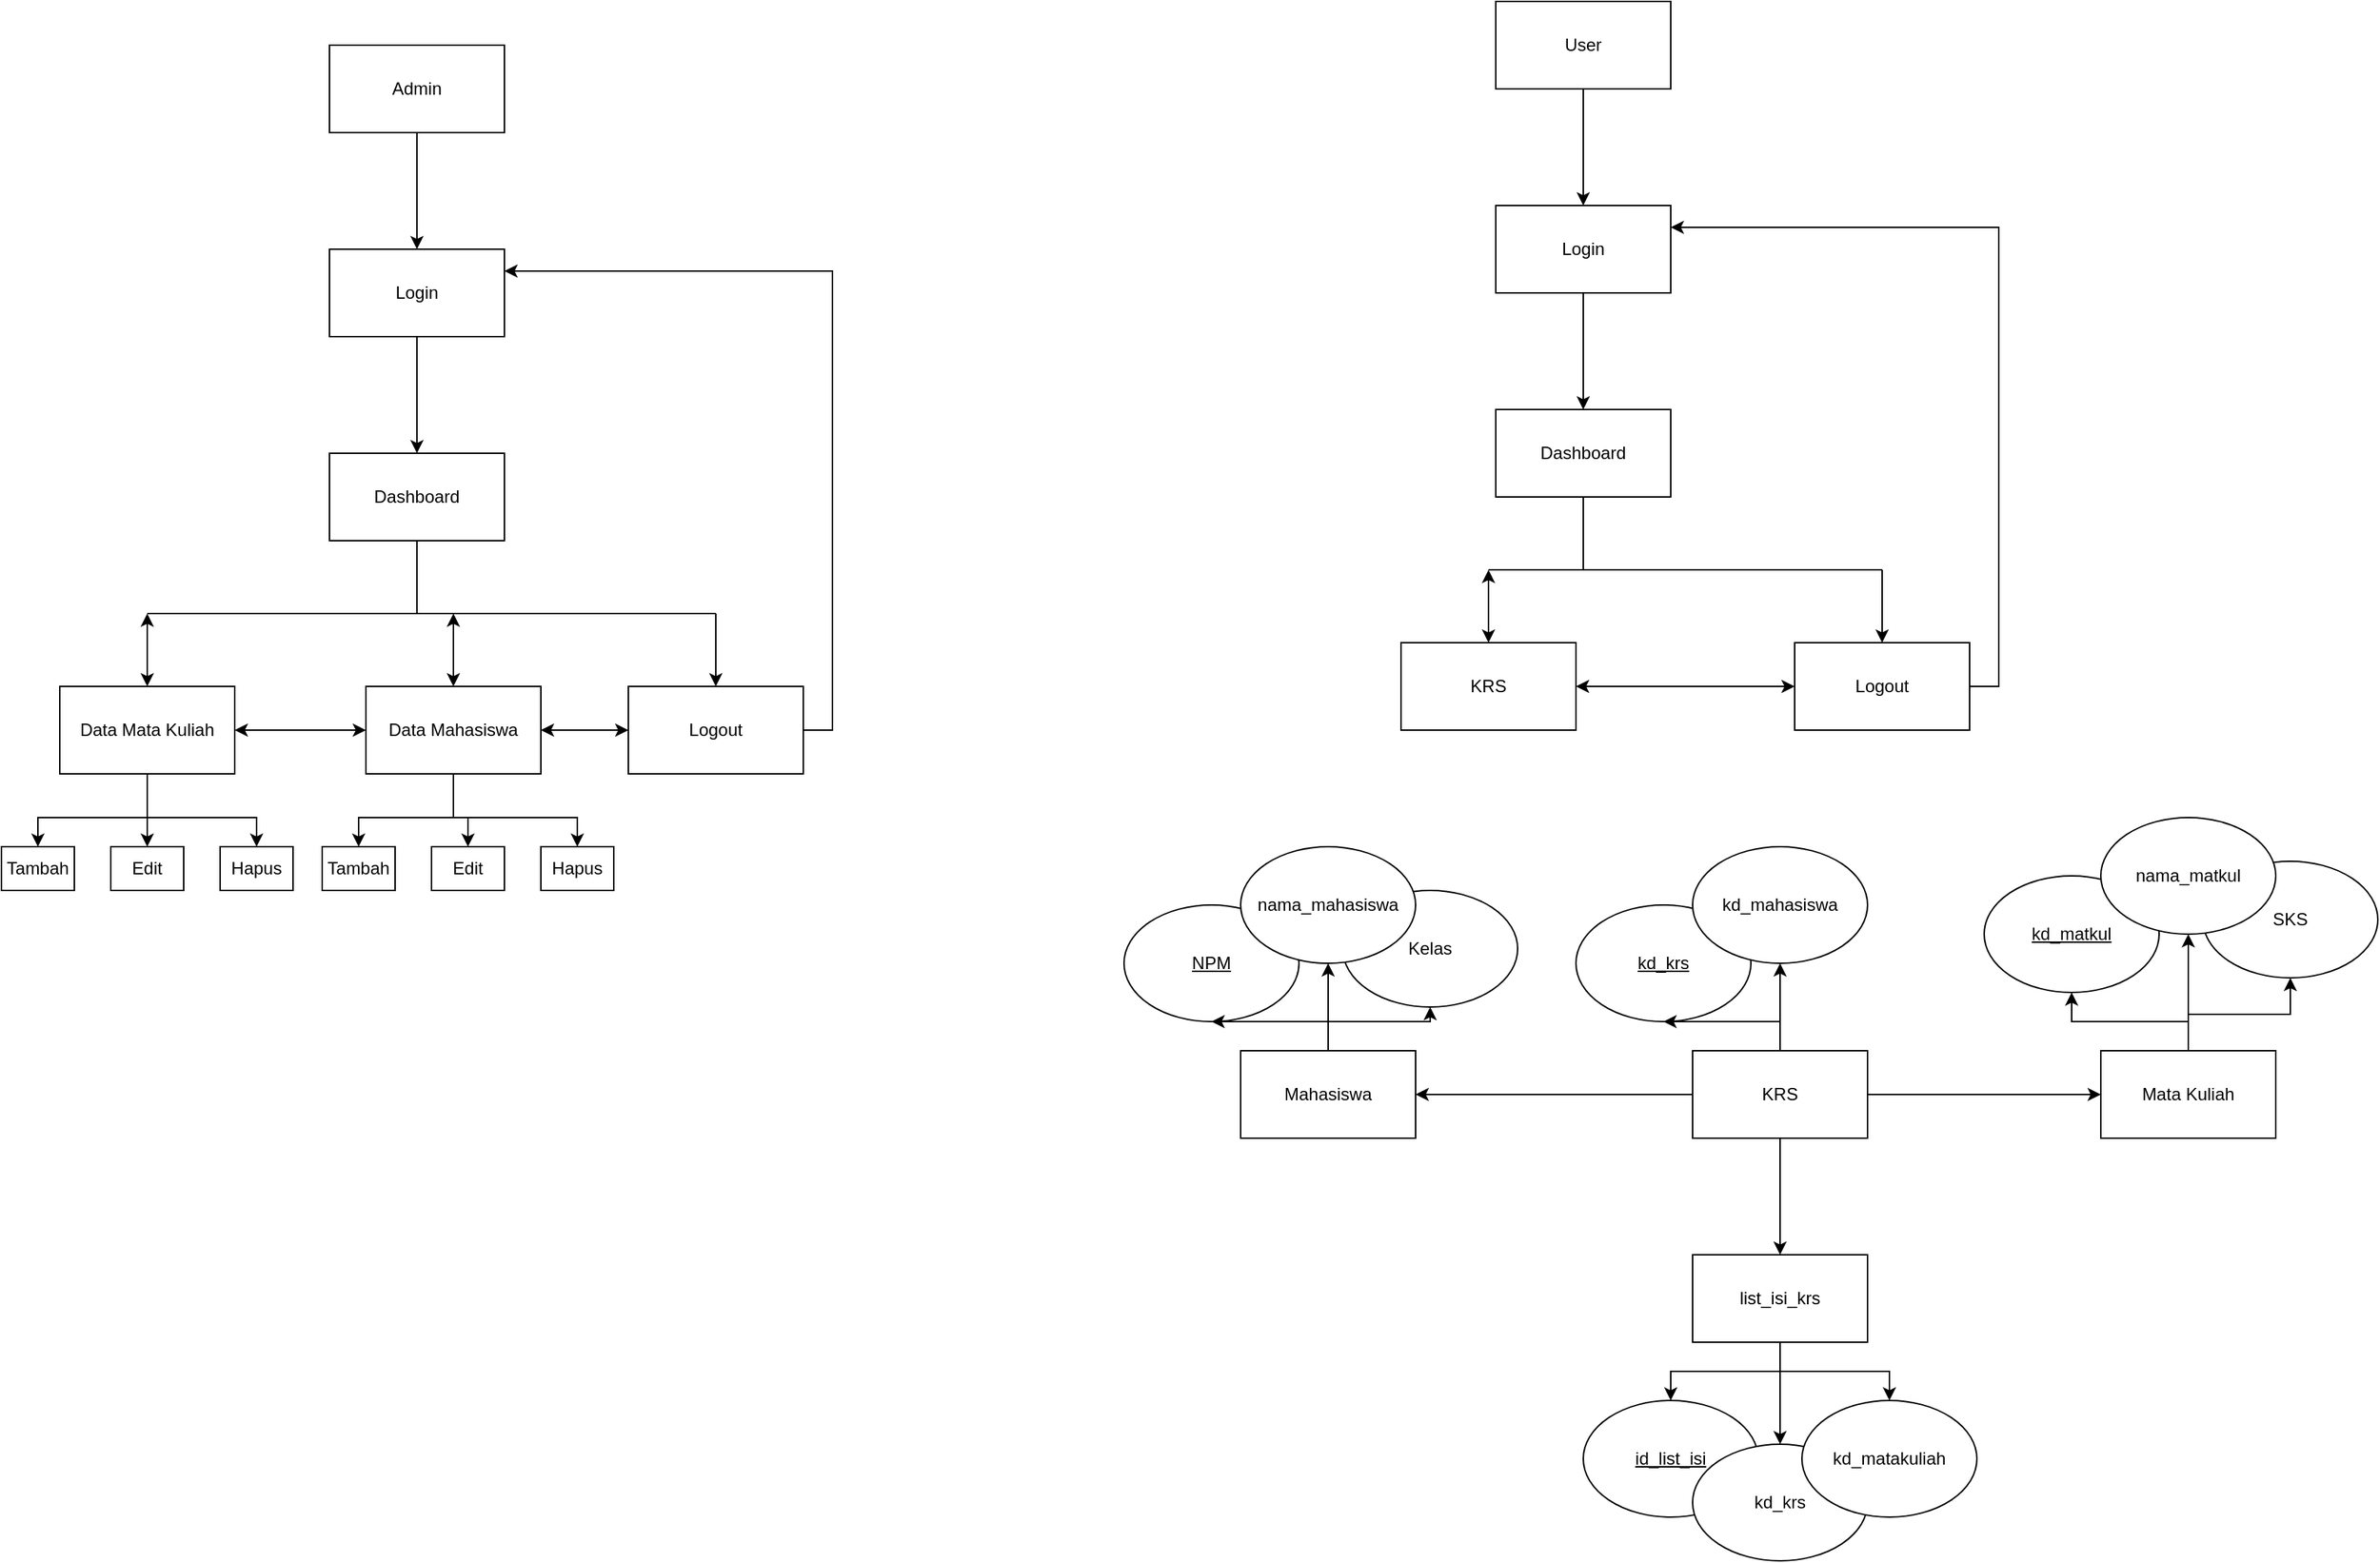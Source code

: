 <mxfile version="15.3.1" type="github">
  <diagram id="3UB6iUkhvwP7FIjgg6np" name="Page-1">
    <mxGraphModel dx="1240" dy="689" grid="1" gridSize="10" guides="1" tooltips="1" connect="1" arrows="1" fold="1" page="1" pageScale="1" pageWidth="850" pageHeight="1100" math="0" shadow="0">
      <root>
        <mxCell id="0" />
        <mxCell id="1" parent="0" />
        <mxCell id="N3xLJ3Cg8tny1ivTJ4zS-3" value="" style="edgeStyle=orthogonalEdgeStyle;rounded=0;orthogonalLoop=1;jettySize=auto;html=1;" parent="1" source="N3xLJ3Cg8tny1ivTJ4zS-1" target="N3xLJ3Cg8tny1ivTJ4zS-2" edge="1">
          <mxGeometry relative="1" as="geometry" />
        </mxCell>
        <mxCell id="N3xLJ3Cg8tny1ivTJ4zS-1" value="Admin" style="rounded=0;whiteSpace=wrap;html=1;" parent="1" vertex="1">
          <mxGeometry x="365" y="110" width="120" height="60" as="geometry" />
        </mxCell>
        <mxCell id="N3xLJ3Cg8tny1ivTJ4zS-5" value="" style="edgeStyle=orthogonalEdgeStyle;rounded=0;orthogonalLoop=1;jettySize=auto;html=1;" parent="1" source="N3xLJ3Cg8tny1ivTJ4zS-2" target="N3xLJ3Cg8tny1ivTJ4zS-4" edge="1">
          <mxGeometry relative="1" as="geometry" />
        </mxCell>
        <mxCell id="N3xLJ3Cg8tny1ivTJ4zS-2" value="Login" style="whiteSpace=wrap;html=1;rounded=0;" parent="1" vertex="1">
          <mxGeometry x="365" y="250" width="120" height="60" as="geometry" />
        </mxCell>
        <mxCell id="N3xLJ3Cg8tny1ivTJ4zS-33" style="edgeStyle=orthogonalEdgeStyle;rounded=0;orthogonalLoop=1;jettySize=auto;html=1;startArrow=none;startFill=0;endArrow=none;endFill=0;" parent="1" source="N3xLJ3Cg8tny1ivTJ4zS-4" edge="1">
          <mxGeometry relative="1" as="geometry">
            <mxPoint x="425" y="500" as="targetPoint" />
          </mxGeometry>
        </mxCell>
        <mxCell id="N3xLJ3Cg8tny1ivTJ4zS-4" value="Dashboard" style="whiteSpace=wrap;html=1;rounded=0;" parent="1" vertex="1">
          <mxGeometry x="365" y="390" width="120" height="60" as="geometry" />
        </mxCell>
        <mxCell id="N3xLJ3Cg8tny1ivTJ4zS-6" value="" style="endArrow=none;html=1;" parent="1" edge="1">
          <mxGeometry width="50" height="50" relative="1" as="geometry">
            <mxPoint x="240" y="500" as="sourcePoint" />
            <mxPoint x="630" y="500" as="targetPoint" />
          </mxGeometry>
        </mxCell>
        <mxCell id="N3xLJ3Cg8tny1ivTJ4zS-15" style="edgeStyle=orthogonalEdgeStyle;rounded=0;orthogonalLoop=1;jettySize=auto;html=1;entryX=0;entryY=0.5;entryDx=0;entryDy=0;startArrow=classic;startFill=1;endArrow=classic;endFill=1;" parent="1" source="N3xLJ3Cg8tny1ivTJ4zS-8" target="N3xLJ3Cg8tny1ivTJ4zS-10" edge="1">
          <mxGeometry relative="1" as="geometry" />
        </mxCell>
        <mxCell id="N3xLJ3Cg8tny1ivTJ4zS-34" style="edgeStyle=orthogonalEdgeStyle;rounded=0;orthogonalLoop=1;jettySize=auto;html=1;startArrow=classic;startFill=1;endArrow=classic;endFill=1;" parent="1" source="N3xLJ3Cg8tny1ivTJ4zS-8" edge="1">
          <mxGeometry relative="1" as="geometry">
            <mxPoint x="450" y="500" as="targetPoint" />
          </mxGeometry>
        </mxCell>
        <mxCell id="N3xLJ3Cg8tny1ivTJ4zS-35" style="edgeStyle=orthogonalEdgeStyle;rounded=0;orthogonalLoop=1;jettySize=auto;html=1;startArrow=none;startFill=0;endArrow=none;endFill=0;" parent="1" source="N3xLJ3Cg8tny1ivTJ4zS-8" edge="1">
          <mxGeometry relative="1" as="geometry">
            <mxPoint x="450" y="640" as="targetPoint" />
          </mxGeometry>
        </mxCell>
        <mxCell id="N3xLJ3Cg8tny1ivTJ4zS-8" value="Data Mahasiswa" style="rounded=0;whiteSpace=wrap;html=1;" parent="1" vertex="1">
          <mxGeometry x="390" y="550" width="120" height="60" as="geometry" />
        </mxCell>
        <mxCell id="N3xLJ3Cg8tny1ivTJ4zS-12" style="edgeStyle=orthogonalEdgeStyle;rounded=0;orthogonalLoop=1;jettySize=auto;html=1;startArrow=classic;startFill=1;endArrow=classic;endFill=1;" parent="1" source="N3xLJ3Cg8tny1ivTJ4zS-9" edge="1">
          <mxGeometry relative="1" as="geometry">
            <mxPoint x="240" y="500" as="targetPoint" />
          </mxGeometry>
        </mxCell>
        <mxCell id="N3xLJ3Cg8tny1ivTJ4zS-14" style="edgeStyle=orthogonalEdgeStyle;rounded=0;orthogonalLoop=1;jettySize=auto;html=1;startArrow=classic;startFill=1;endArrow=classic;endFill=1;entryX=0;entryY=0.5;entryDx=0;entryDy=0;" parent="1" source="N3xLJ3Cg8tny1ivTJ4zS-9" target="N3xLJ3Cg8tny1ivTJ4zS-8" edge="1">
          <mxGeometry relative="1" as="geometry">
            <mxPoint x="360" y="580" as="targetPoint" />
          </mxGeometry>
        </mxCell>
        <mxCell id="N3xLJ3Cg8tny1ivTJ4zS-19" style="edgeStyle=orthogonalEdgeStyle;rounded=0;orthogonalLoop=1;jettySize=auto;html=1;startArrow=none;startFill=0;endArrow=none;endFill=0;" parent="1" source="N3xLJ3Cg8tny1ivTJ4zS-9" edge="1">
          <mxGeometry relative="1" as="geometry">
            <mxPoint x="240" y="640.0" as="targetPoint" />
          </mxGeometry>
        </mxCell>
        <mxCell id="N3xLJ3Cg8tny1ivTJ4zS-9" value="Data Mata Kuliah" style="rounded=0;whiteSpace=wrap;html=1;" parent="1" vertex="1">
          <mxGeometry x="180" y="550" width="120" height="60" as="geometry" />
        </mxCell>
        <mxCell id="N3xLJ3Cg8tny1ivTJ4zS-11" style="edgeStyle=orthogonalEdgeStyle;rounded=0;orthogonalLoop=1;jettySize=auto;html=1;startArrow=classic;startFill=1;endArrow=none;endFill=0;" parent="1" source="N3xLJ3Cg8tny1ivTJ4zS-10" edge="1">
          <mxGeometry relative="1" as="geometry">
            <mxPoint x="630" y="500" as="targetPoint" />
          </mxGeometry>
        </mxCell>
        <mxCell id="N3xLJ3Cg8tny1ivTJ4zS-17" style="edgeStyle=orthogonalEdgeStyle;rounded=0;orthogonalLoop=1;jettySize=auto;html=1;entryX=1;entryY=0.25;entryDx=0;entryDy=0;startArrow=none;startFill=0;endArrow=classic;endFill=1;" parent="1" source="N3xLJ3Cg8tny1ivTJ4zS-10" target="N3xLJ3Cg8tny1ivTJ4zS-2" edge="1">
          <mxGeometry relative="1" as="geometry">
            <Array as="points">
              <mxPoint x="710" y="580" />
              <mxPoint x="710" y="265" />
            </Array>
          </mxGeometry>
        </mxCell>
        <mxCell id="N3xLJ3Cg8tny1ivTJ4zS-10" value="Logout" style="rounded=0;whiteSpace=wrap;html=1;" parent="1" vertex="1">
          <mxGeometry x="570" y="550" width="120" height="60" as="geometry" />
        </mxCell>
        <mxCell id="N3xLJ3Cg8tny1ivTJ4zS-18" value="" style="endArrow=none;html=1;" parent="1" edge="1">
          <mxGeometry width="50" height="50" relative="1" as="geometry">
            <mxPoint x="170" y="640" as="sourcePoint" />
            <mxPoint x="310" y="640" as="targetPoint" />
          </mxGeometry>
        </mxCell>
        <mxCell id="N3xLJ3Cg8tny1ivTJ4zS-24" style="edgeStyle=orthogonalEdgeStyle;rounded=0;orthogonalLoop=1;jettySize=auto;html=1;startArrow=classic;startFill=1;endArrow=none;endFill=0;" parent="1" source="N3xLJ3Cg8tny1ivTJ4zS-20" edge="1">
          <mxGeometry relative="1" as="geometry">
            <mxPoint x="240" y="640" as="targetPoint" />
          </mxGeometry>
        </mxCell>
        <mxCell id="N3xLJ3Cg8tny1ivTJ4zS-20" value="Edit" style="rounded=0;whiteSpace=wrap;html=1;" parent="1" vertex="1">
          <mxGeometry x="215" y="660" width="50" height="30" as="geometry" />
        </mxCell>
        <mxCell id="N3xLJ3Cg8tny1ivTJ4zS-23" style="edgeStyle=orthogonalEdgeStyle;rounded=0;orthogonalLoop=1;jettySize=auto;html=1;startArrow=classic;startFill=1;endArrow=none;endFill=0;" parent="1" source="N3xLJ3Cg8tny1ivTJ4zS-21" edge="1">
          <mxGeometry relative="1" as="geometry">
            <mxPoint x="175" y="640" as="targetPoint" />
          </mxGeometry>
        </mxCell>
        <mxCell id="N3xLJ3Cg8tny1ivTJ4zS-21" value="Tambah" style="rounded=0;whiteSpace=wrap;html=1;" parent="1" vertex="1">
          <mxGeometry x="140" y="660" width="50" height="30" as="geometry" />
        </mxCell>
        <mxCell id="N3xLJ3Cg8tny1ivTJ4zS-25" style="edgeStyle=orthogonalEdgeStyle;rounded=0;orthogonalLoop=1;jettySize=auto;html=1;startArrow=classic;startFill=1;endArrow=none;endFill=0;" parent="1" source="N3xLJ3Cg8tny1ivTJ4zS-22" edge="1">
          <mxGeometry relative="1" as="geometry">
            <mxPoint x="305" y="640" as="targetPoint" />
          </mxGeometry>
        </mxCell>
        <mxCell id="N3xLJ3Cg8tny1ivTJ4zS-22" value="Hapus" style="rounded=0;whiteSpace=wrap;html=1;" parent="1" vertex="1">
          <mxGeometry x="290" y="660" width="50" height="30" as="geometry" />
        </mxCell>
        <mxCell id="N3xLJ3Cg8tny1ivTJ4zS-26" value="" style="endArrow=none;html=1;" parent="1" edge="1">
          <mxGeometry width="50" height="50" relative="1" as="geometry">
            <mxPoint x="390" y="640" as="sourcePoint" />
            <mxPoint x="530" y="640" as="targetPoint" />
          </mxGeometry>
        </mxCell>
        <mxCell id="N3xLJ3Cg8tny1ivTJ4zS-27" style="edgeStyle=orthogonalEdgeStyle;rounded=0;orthogonalLoop=1;jettySize=auto;html=1;startArrow=classic;startFill=1;endArrow=none;endFill=0;" parent="1" source="N3xLJ3Cg8tny1ivTJ4zS-28" edge="1">
          <mxGeometry relative="1" as="geometry">
            <mxPoint x="460" y="640" as="targetPoint" />
          </mxGeometry>
        </mxCell>
        <mxCell id="N3xLJ3Cg8tny1ivTJ4zS-28" value="Edit" style="rounded=0;whiteSpace=wrap;html=1;" parent="1" vertex="1">
          <mxGeometry x="435" y="660" width="50" height="30" as="geometry" />
        </mxCell>
        <mxCell id="N3xLJ3Cg8tny1ivTJ4zS-29" style="edgeStyle=orthogonalEdgeStyle;rounded=0;orthogonalLoop=1;jettySize=auto;html=1;startArrow=classic;startFill=1;endArrow=none;endFill=0;" parent="1" source="N3xLJ3Cg8tny1ivTJ4zS-30" edge="1">
          <mxGeometry relative="1" as="geometry">
            <mxPoint x="395" y="640" as="targetPoint" />
          </mxGeometry>
        </mxCell>
        <mxCell id="N3xLJ3Cg8tny1ivTJ4zS-30" value="Tambah" style="rounded=0;whiteSpace=wrap;html=1;" parent="1" vertex="1">
          <mxGeometry x="360" y="660" width="50" height="30" as="geometry" />
        </mxCell>
        <mxCell id="N3xLJ3Cg8tny1ivTJ4zS-31" style="edgeStyle=orthogonalEdgeStyle;rounded=0;orthogonalLoop=1;jettySize=auto;html=1;startArrow=classic;startFill=1;endArrow=none;endFill=0;" parent="1" source="N3xLJ3Cg8tny1ivTJ4zS-32" edge="1">
          <mxGeometry relative="1" as="geometry">
            <mxPoint x="525" y="640" as="targetPoint" />
          </mxGeometry>
        </mxCell>
        <mxCell id="N3xLJ3Cg8tny1ivTJ4zS-32" value="Hapus" style="rounded=0;whiteSpace=wrap;html=1;" parent="1" vertex="1">
          <mxGeometry x="510" y="660" width="50" height="30" as="geometry" />
        </mxCell>
        <mxCell id="N3xLJ3Cg8tny1ivTJ4zS-36" value="" style="edgeStyle=orthogonalEdgeStyle;rounded=0;orthogonalLoop=1;jettySize=auto;html=1;" parent="1" source="N3xLJ3Cg8tny1ivTJ4zS-37" target="N3xLJ3Cg8tny1ivTJ4zS-39" edge="1">
          <mxGeometry relative="1" as="geometry" />
        </mxCell>
        <mxCell id="N3xLJ3Cg8tny1ivTJ4zS-37" value="User" style="rounded=0;whiteSpace=wrap;html=1;" parent="1" vertex="1">
          <mxGeometry x="1165" y="80" width="120" height="60" as="geometry" />
        </mxCell>
        <mxCell id="N3xLJ3Cg8tny1ivTJ4zS-38" value="" style="edgeStyle=orthogonalEdgeStyle;rounded=0;orthogonalLoop=1;jettySize=auto;html=1;" parent="1" source="N3xLJ3Cg8tny1ivTJ4zS-39" target="N3xLJ3Cg8tny1ivTJ4zS-41" edge="1">
          <mxGeometry relative="1" as="geometry" />
        </mxCell>
        <mxCell id="N3xLJ3Cg8tny1ivTJ4zS-39" value="Login" style="whiteSpace=wrap;html=1;rounded=0;" parent="1" vertex="1">
          <mxGeometry x="1165" y="220" width="120" height="60" as="geometry" />
        </mxCell>
        <mxCell id="N3xLJ3Cg8tny1ivTJ4zS-40" style="edgeStyle=orthogonalEdgeStyle;rounded=0;orthogonalLoop=1;jettySize=auto;html=1;startArrow=none;startFill=0;endArrow=none;endFill=0;" parent="1" source="N3xLJ3Cg8tny1ivTJ4zS-41" edge="1">
          <mxGeometry relative="1" as="geometry">
            <mxPoint x="1225.0" y="470" as="targetPoint" />
          </mxGeometry>
        </mxCell>
        <mxCell id="N3xLJ3Cg8tny1ivTJ4zS-41" value="Dashboard" style="whiteSpace=wrap;html=1;rounded=0;" parent="1" vertex="1">
          <mxGeometry x="1165" y="360" width="120" height="60" as="geometry" />
        </mxCell>
        <mxCell id="N3xLJ3Cg8tny1ivTJ4zS-42" value="" style="endArrow=none;html=1;" parent="1" edge="1">
          <mxGeometry width="50" height="50" relative="1" as="geometry">
            <mxPoint x="1160" y="470" as="sourcePoint" />
            <mxPoint x="1430" y="470" as="targetPoint" />
          </mxGeometry>
        </mxCell>
        <mxCell id="N3xLJ3Cg8tny1ivTJ4zS-51" style="edgeStyle=orthogonalEdgeStyle;rounded=0;orthogonalLoop=1;jettySize=auto;html=1;startArrow=classic;startFill=1;endArrow=none;endFill=0;" parent="1" source="N3xLJ3Cg8tny1ivTJ4zS-53" edge="1">
          <mxGeometry relative="1" as="geometry">
            <mxPoint x="1430" y="470" as="targetPoint" />
          </mxGeometry>
        </mxCell>
        <mxCell id="N3xLJ3Cg8tny1ivTJ4zS-52" style="edgeStyle=orthogonalEdgeStyle;rounded=0;orthogonalLoop=1;jettySize=auto;html=1;entryX=1;entryY=0.25;entryDx=0;entryDy=0;startArrow=none;startFill=0;endArrow=classic;endFill=1;" parent="1" source="N3xLJ3Cg8tny1ivTJ4zS-53" target="N3xLJ3Cg8tny1ivTJ4zS-39" edge="1">
          <mxGeometry relative="1" as="geometry">
            <Array as="points">
              <mxPoint x="1510" y="550" />
              <mxPoint x="1510" y="235" />
            </Array>
          </mxGeometry>
        </mxCell>
        <mxCell id="N3xLJ3Cg8tny1ivTJ4zS-53" value="Logout" style="rounded=0;whiteSpace=wrap;html=1;" parent="1" vertex="1">
          <mxGeometry x="1370" y="520" width="120" height="60" as="geometry" />
        </mxCell>
        <mxCell id="N3xLJ3Cg8tny1ivTJ4zS-69" style="edgeStyle=orthogonalEdgeStyle;rounded=0;orthogonalLoop=1;jettySize=auto;html=1;startArrow=classic;startFill=1;endArrow=classic;endFill=1;" parent="1" source="N3xLJ3Cg8tny1ivTJ4zS-68" edge="1">
          <mxGeometry relative="1" as="geometry">
            <mxPoint x="1160" y="470" as="targetPoint" />
          </mxGeometry>
        </mxCell>
        <mxCell id="N3xLJ3Cg8tny1ivTJ4zS-70" style="edgeStyle=orthogonalEdgeStyle;rounded=0;orthogonalLoop=1;jettySize=auto;html=1;entryX=0;entryY=0.5;entryDx=0;entryDy=0;startArrow=classic;startFill=1;endArrow=classic;endFill=1;" parent="1" source="N3xLJ3Cg8tny1ivTJ4zS-68" target="N3xLJ3Cg8tny1ivTJ4zS-53" edge="1">
          <mxGeometry relative="1" as="geometry" />
        </mxCell>
        <mxCell id="N3xLJ3Cg8tny1ivTJ4zS-68" value="KRS" style="rounded=0;whiteSpace=wrap;html=1;" parent="1" vertex="1">
          <mxGeometry x="1100" y="520" width="120" height="60" as="geometry" />
        </mxCell>
        <mxCell id="U1vh-i7uRRmZfOwkR0CU-11" value="&lt;u&gt;NPM&lt;/u&gt;" style="ellipse;whiteSpace=wrap;html=1;" parent="1" vertex="1">
          <mxGeometry x="910" y="700" width="120" height="80" as="geometry" />
        </mxCell>
        <mxCell id="U1vh-i7uRRmZfOwkR0CU-14" value="Kelas" style="ellipse;whiteSpace=wrap;html=1;" parent="1" vertex="1">
          <mxGeometry x="1060" y="690" width="120" height="80" as="geometry" />
        </mxCell>
        <mxCell id="U1vh-i7uRRmZfOwkR0CU-17" style="edgeStyle=orthogonalEdgeStyle;rounded=0;orthogonalLoop=1;jettySize=auto;html=1;" parent="1" source="U1vh-i7uRRmZfOwkR0CU-15" target="U1vh-i7uRRmZfOwkR0CU-11" edge="1">
          <mxGeometry relative="1" as="geometry" />
        </mxCell>
        <mxCell id="U1vh-i7uRRmZfOwkR0CU-18" style="edgeStyle=orthogonalEdgeStyle;rounded=0;orthogonalLoop=1;jettySize=auto;html=1;" parent="1" source="U1vh-i7uRRmZfOwkR0CU-15" target="U1vh-i7uRRmZfOwkR0CU-12" edge="1">
          <mxGeometry relative="1" as="geometry" />
        </mxCell>
        <mxCell id="U1vh-i7uRRmZfOwkR0CU-19" style="edgeStyle=orthogonalEdgeStyle;rounded=0;orthogonalLoop=1;jettySize=auto;html=1;" parent="1" source="U1vh-i7uRRmZfOwkR0CU-15" target="U1vh-i7uRRmZfOwkR0CU-14" edge="1">
          <mxGeometry relative="1" as="geometry" />
        </mxCell>
        <mxCell id="U1vh-i7uRRmZfOwkR0CU-15" value="Mahasiswa" style="rounded=0;whiteSpace=wrap;html=1;" parent="1" vertex="1">
          <mxGeometry x="990" y="800" width="120" height="60" as="geometry" />
        </mxCell>
        <mxCell id="U1vh-i7uRRmZfOwkR0CU-12" value="nama_mahasiswa" style="ellipse;whiteSpace=wrap;html=1;" parent="1" vertex="1">
          <mxGeometry x="990" y="660" width="120" height="80" as="geometry" />
        </mxCell>
        <mxCell id="U1vh-i7uRRmZfOwkR0CU-20" value="&lt;u&gt;kd_krs&lt;/u&gt;" style="ellipse;whiteSpace=wrap;html=1;" parent="1" vertex="1">
          <mxGeometry x="1220" y="700" width="120" height="80" as="geometry" />
        </mxCell>
        <mxCell id="U1vh-i7uRRmZfOwkR0CU-22" style="edgeStyle=orthogonalEdgeStyle;rounded=0;orthogonalLoop=1;jettySize=auto;html=1;" parent="1" source="U1vh-i7uRRmZfOwkR0CU-25" target="U1vh-i7uRRmZfOwkR0CU-20" edge="1">
          <mxGeometry relative="1" as="geometry" />
        </mxCell>
        <mxCell id="U1vh-i7uRRmZfOwkR0CU-23" style="edgeStyle=orthogonalEdgeStyle;rounded=0;orthogonalLoop=1;jettySize=auto;html=1;" parent="1" source="U1vh-i7uRRmZfOwkR0CU-25" target="U1vh-i7uRRmZfOwkR0CU-26" edge="1">
          <mxGeometry relative="1" as="geometry" />
        </mxCell>
        <mxCell id="U1vh-i7uRRmZfOwkR0CU-43" style="edgeStyle=orthogonalEdgeStyle;rounded=0;orthogonalLoop=1;jettySize=auto;html=1;entryX=1;entryY=0.5;entryDx=0;entryDy=0;" parent="1" source="U1vh-i7uRRmZfOwkR0CU-25" target="U1vh-i7uRRmZfOwkR0CU-15" edge="1">
          <mxGeometry relative="1" as="geometry">
            <mxPoint x="1120" y="830" as="targetPoint" />
          </mxGeometry>
        </mxCell>
        <mxCell id="U1vh-i7uRRmZfOwkR0CU-44" style="edgeStyle=orthogonalEdgeStyle;rounded=0;orthogonalLoop=1;jettySize=auto;html=1;entryX=0;entryY=0.5;entryDx=0;entryDy=0;" parent="1" source="U1vh-i7uRRmZfOwkR0CU-25" target="U1vh-i7uRRmZfOwkR0CU-41" edge="1">
          <mxGeometry relative="1" as="geometry" />
        </mxCell>
        <mxCell id="U1vh-i7uRRmZfOwkR0CU-52" style="edgeStyle=orthogonalEdgeStyle;rounded=0;orthogonalLoop=1;jettySize=auto;html=1;entryX=0.5;entryY=0;entryDx=0;entryDy=0;" parent="1" source="U1vh-i7uRRmZfOwkR0CU-25" target="U1vh-i7uRRmZfOwkR0CU-50" edge="1">
          <mxGeometry relative="1" as="geometry" />
        </mxCell>
        <mxCell id="U1vh-i7uRRmZfOwkR0CU-25" value="KRS" style="rounded=0;whiteSpace=wrap;html=1;" parent="1" vertex="1">
          <mxGeometry x="1300" y="800" width="120" height="60" as="geometry" />
        </mxCell>
        <mxCell id="U1vh-i7uRRmZfOwkR0CU-26" value="kd_mahasiswa" style="ellipse;whiteSpace=wrap;html=1;" parent="1" vertex="1">
          <mxGeometry x="1300" y="660" width="120" height="80" as="geometry" />
        </mxCell>
        <mxCell id="U1vh-i7uRRmZfOwkR0CU-36" value="&lt;u&gt;kd_matkul&lt;/u&gt;" style="ellipse;whiteSpace=wrap;html=1;" parent="1" vertex="1">
          <mxGeometry x="1500" y="680" width="120" height="80" as="geometry" />
        </mxCell>
        <mxCell id="U1vh-i7uRRmZfOwkR0CU-37" value="SKS" style="ellipse;whiteSpace=wrap;html=1;" parent="1" vertex="1">
          <mxGeometry x="1650" y="670" width="120" height="80" as="geometry" />
        </mxCell>
        <mxCell id="U1vh-i7uRRmZfOwkR0CU-38" style="edgeStyle=orthogonalEdgeStyle;rounded=0;orthogonalLoop=1;jettySize=auto;html=1;" parent="1" source="U1vh-i7uRRmZfOwkR0CU-41" target="U1vh-i7uRRmZfOwkR0CU-36" edge="1">
          <mxGeometry relative="1" as="geometry" />
        </mxCell>
        <mxCell id="U1vh-i7uRRmZfOwkR0CU-39" style="edgeStyle=orthogonalEdgeStyle;rounded=0;orthogonalLoop=1;jettySize=auto;html=1;" parent="1" source="U1vh-i7uRRmZfOwkR0CU-41" target="U1vh-i7uRRmZfOwkR0CU-42" edge="1">
          <mxGeometry relative="1" as="geometry" />
        </mxCell>
        <mxCell id="U1vh-i7uRRmZfOwkR0CU-40" style="edgeStyle=orthogonalEdgeStyle;rounded=0;orthogonalLoop=1;jettySize=auto;html=1;" parent="1" source="U1vh-i7uRRmZfOwkR0CU-41" target="U1vh-i7uRRmZfOwkR0CU-37" edge="1">
          <mxGeometry relative="1" as="geometry" />
        </mxCell>
        <mxCell id="U1vh-i7uRRmZfOwkR0CU-41" value="Mata Kuliah" style="rounded=0;whiteSpace=wrap;html=1;" parent="1" vertex="1">
          <mxGeometry x="1580" y="800" width="120" height="60" as="geometry" />
        </mxCell>
        <mxCell id="U1vh-i7uRRmZfOwkR0CU-42" value="nama_matkul" style="ellipse;whiteSpace=wrap;html=1;" parent="1" vertex="1">
          <mxGeometry x="1580" y="640" width="120" height="80" as="geometry" />
        </mxCell>
        <mxCell id="U1vh-i7uRRmZfOwkR0CU-45" value="&lt;u&gt;id_list_isi&lt;/u&gt;" style="ellipse;whiteSpace=wrap;html=1;" parent="1" vertex="1">
          <mxGeometry x="1225" y="1040" width="120" height="80" as="geometry" />
        </mxCell>
        <mxCell id="U1vh-i7uRRmZfOwkR0CU-47" style="edgeStyle=orthogonalEdgeStyle;rounded=0;orthogonalLoop=1;jettySize=auto;html=1;" parent="1" source="U1vh-i7uRRmZfOwkR0CU-50" target="U1vh-i7uRRmZfOwkR0CU-45" edge="1">
          <mxGeometry relative="1" as="geometry" />
        </mxCell>
        <mxCell id="U1vh-i7uRRmZfOwkR0CU-48" style="edgeStyle=orthogonalEdgeStyle;rounded=0;orthogonalLoop=1;jettySize=auto;html=1;" parent="1" source="U1vh-i7uRRmZfOwkR0CU-50" target="U1vh-i7uRRmZfOwkR0CU-51" edge="1">
          <mxGeometry relative="1" as="geometry" />
        </mxCell>
        <mxCell id="U1vh-i7uRRmZfOwkR0CU-49" style="edgeStyle=orthogonalEdgeStyle;rounded=0;orthogonalLoop=1;jettySize=auto;html=1;" parent="1" source="U1vh-i7uRRmZfOwkR0CU-50" target="U1vh-i7uRRmZfOwkR0CU-46" edge="1">
          <mxGeometry relative="1" as="geometry" />
        </mxCell>
        <mxCell id="U1vh-i7uRRmZfOwkR0CU-50" value="list_isi_krs" style="rounded=0;whiteSpace=wrap;html=1;" parent="1" vertex="1">
          <mxGeometry x="1300" y="940" width="120" height="60" as="geometry" />
        </mxCell>
        <mxCell id="U1vh-i7uRRmZfOwkR0CU-51" value="kd_krs" style="ellipse;whiteSpace=wrap;html=1;" parent="1" vertex="1">
          <mxGeometry x="1300" y="1070" width="120" height="80" as="geometry" />
        </mxCell>
        <mxCell id="U1vh-i7uRRmZfOwkR0CU-46" value="kd_matakuliah" style="ellipse;whiteSpace=wrap;html=1;" parent="1" vertex="1">
          <mxGeometry x="1375" y="1040" width="120" height="80" as="geometry" />
        </mxCell>
      </root>
    </mxGraphModel>
  </diagram>
</mxfile>
